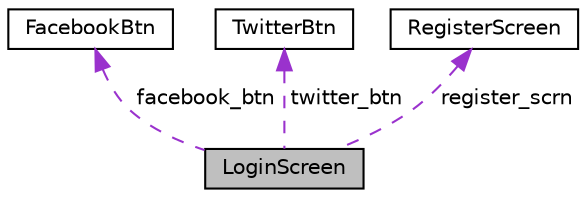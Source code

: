 digraph G
{
  edge [fontname="Helvetica",fontsize="10",labelfontname="Helvetica",labelfontsize="10"];
  node [fontname="Helvetica",fontsize="10",shape=record];
  Node1 [label="LoginScreen",height=0.2,width=0.4,color="black", fillcolor="grey75", style="filled" fontcolor="black"];
  Node2 -> Node1 [dir="back",color="darkorchid3",fontsize="10",style="dashed",label=" facebook_btn" ,fontname="Helvetica"];
  Node2 [label="FacebookBtn",height=0.2,width=0.4,color="black", fillcolor="white", style="filled",URL="$interface_facebook_btn.html"];
  Node3 -> Node1 [dir="back",color="darkorchid3",fontsize="10",style="dashed",label=" twitter_btn" ,fontname="Helvetica"];
  Node3 [label="TwitterBtn",height=0.2,width=0.4,color="black", fillcolor="white", style="filled",URL="$interface_twitter_btn.html"];
  Node4 -> Node1 [dir="back",color="darkorchid3",fontsize="10",style="dashed",label=" register_scrn" ,fontname="Helvetica"];
  Node4 [label="RegisterScreen",height=0.2,width=0.4,color="black", fillcolor="white", style="filled",URL="$interface_register_screen.html"];
}
